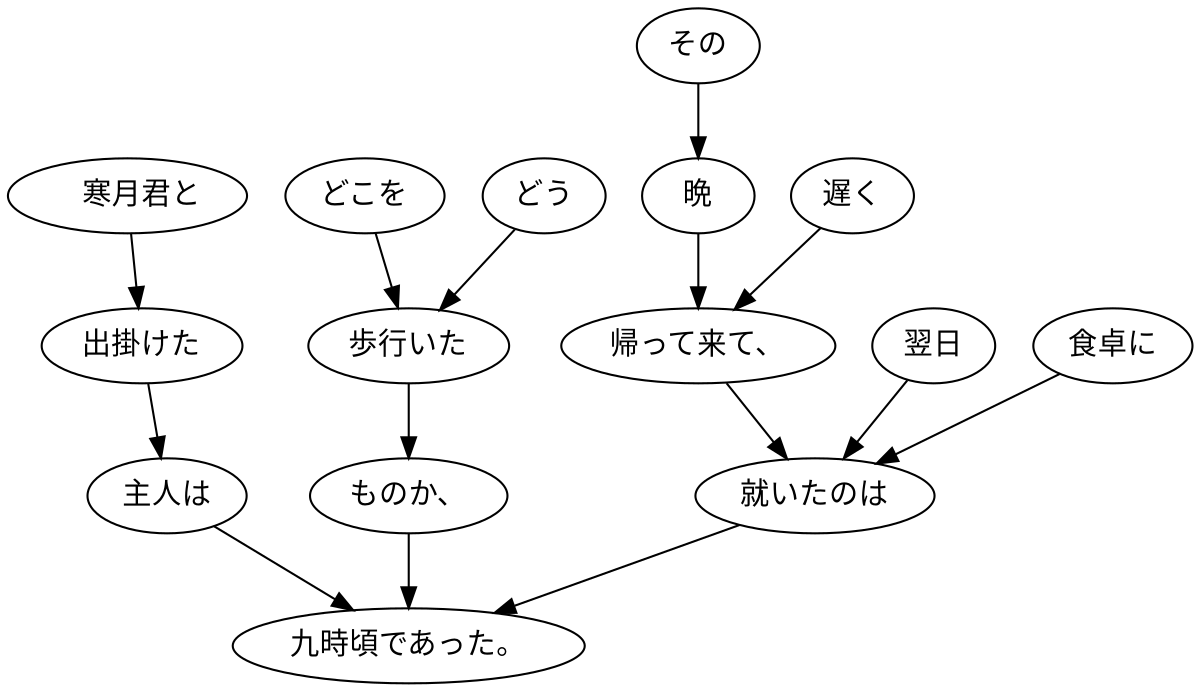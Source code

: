 digraph graph455 {
	node0 [label="　寒月君と"];
	node1 [label="出掛けた"];
	node2 [label="主人は"];
	node3 [label="どこを"];
	node4 [label="どう"];
	node5 [label="歩行いた"];
	node6 [label="ものか、"];
	node7 [label="その"];
	node8 [label="晩"];
	node9 [label="遅く"];
	node10 [label="帰って来て、"];
	node11 [label="翌日"];
	node12 [label="食卓に"];
	node13 [label="就いたのは"];
	node14 [label="九時頃であった。"];
	node0 -> node1;
	node1 -> node2;
	node2 -> node14;
	node3 -> node5;
	node4 -> node5;
	node5 -> node6;
	node6 -> node14;
	node7 -> node8;
	node8 -> node10;
	node9 -> node10;
	node10 -> node13;
	node11 -> node13;
	node12 -> node13;
	node13 -> node14;
}
